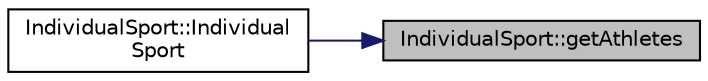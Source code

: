 digraph "IndividualSport::getAthletes"
{
 // LATEX_PDF_SIZE
  edge [fontname="Helvetica",fontsize="10",labelfontname="Helvetica",labelfontsize="10"];
  node [fontname="Helvetica",fontsize="10",shape=record];
  rankdir="RL";
  Node1 [label="IndividualSport::getAthletes",height=0.2,width=0.4,color="black", fillcolor="grey75", style="filled", fontcolor="black",tooltip=" "];
  Node1 -> Node2 [dir="back",color="midnightblue",fontsize="10",style="solid",fontname="Helvetica"];
  Node2 [label="IndividualSport::Individual\lSport",height=0.2,width=0.4,color="black", fillcolor="white", style="filled",URL="$class_individual_sport.html#a1a2c625e88490efe8b00410daac2b0ef",tooltip=" "];
}
